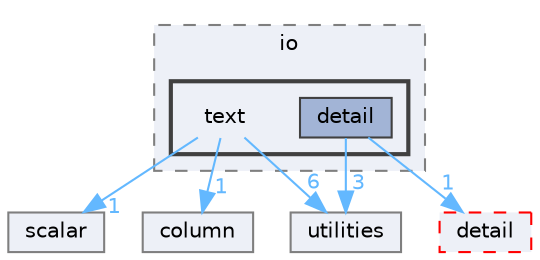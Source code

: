 digraph "D:/gitLibrary/cudf/cpp/include/cudf/io/text"
{
 // LATEX_PDF_SIZE
  bgcolor="transparent";
  edge [fontname=Helvetica,fontsize=10,labelfontname=Helvetica,labelfontsize=10];
  node [fontname=Helvetica,fontsize=10,shape=box,height=0.2,width=0.4];
  compound=true
  subgraph clusterdir_6c957c959b1bf3b7bc34e42fb1407625 {
    graph [ bgcolor="#edf0f7", pencolor="grey50", label="io", fontname=Helvetica,fontsize=10 style="filled,dashed", URL="dir_6c957c959b1bf3b7bc34e42fb1407625.html",tooltip=""]
  subgraph clusterdir_3702ac16d4dc63c2bfeccc5334b1b453 {
    graph [ bgcolor="#edf0f7", pencolor="grey25", label="", fontname=Helvetica,fontsize=10 style="filled,bold", URL="dir_3702ac16d4dc63c2bfeccc5334b1b453.html",tooltip=""]
    dir_3702ac16d4dc63c2bfeccc5334b1b453 [shape=plaintext, label="text"];
  dir_0c5653e95863ffd3a24db0fa8201a268 [label="detail", fillcolor="#a2b4d6", color="grey25", style="filled", URL="dir_0c5653e95863ffd3a24db0fa8201a268.html",tooltip=""];
  }
  }
  dir_8262fc92296c7dd0bcaa745c9549f750 [label="utilities", fillcolor="#edf0f7", color="grey50", style="filled", URL="dir_8262fc92296c7dd0bcaa745c9549f750.html",tooltip=""];
  dir_fce7e93f70105769e490dda9a6ac64fb [label="column", fillcolor="#edf0f7", color="grey50", style="filled", URL="dir_fce7e93f70105769e490dda9a6ac64fb.html",tooltip=""];
  dir_a82d85c89be6cfc9cc0f5c38ca1aa1ac [label="detail", fillcolor="#edf0f7", color="red", style="filled,dashed", URL="dir_a82d85c89be6cfc9cc0f5c38ca1aa1ac.html",tooltip=""];
  dir_afa83cc9b3075ac846db8d24480e5154 [label="scalar", fillcolor="#edf0f7", color="grey50", style="filled", URL="dir_afa83cc9b3075ac846db8d24480e5154.html",tooltip=""];
  dir_3702ac16d4dc63c2bfeccc5334b1b453->dir_8262fc92296c7dd0bcaa745c9549f750 [headlabel="6", labeldistance=1.5 headhref="dir_000036_000038.html" color="steelblue1" fontcolor="steelblue1"];
  dir_3702ac16d4dc63c2bfeccc5334b1b453->dir_afa83cc9b3075ac846db8d24480e5154 [headlabel="1", labeldistance=1.5 headhref="dir_000036_000028.html" color="steelblue1" fontcolor="steelblue1"];
  dir_3702ac16d4dc63c2bfeccc5334b1b453->dir_fce7e93f70105769e490dda9a6ac64fb [headlabel="1", labeldistance=1.5 headhref="dir_000036_000003.html" color="steelblue1" fontcolor="steelblue1"];
  dir_0c5653e95863ffd3a24db0fa8201a268->dir_8262fc92296c7dd0bcaa745c9549f750 [headlabel="3", labeldistance=1.5 headhref="dir_000013_000038.html" color="steelblue1" fontcolor="steelblue1"];
  dir_0c5653e95863ffd3a24db0fa8201a268->dir_a82d85c89be6cfc9cc0f5c38ca1aa1ac [headlabel="1", labeldistance=1.5 headhref="dir_000013_000010.html" color="steelblue1" fontcolor="steelblue1"];
}
